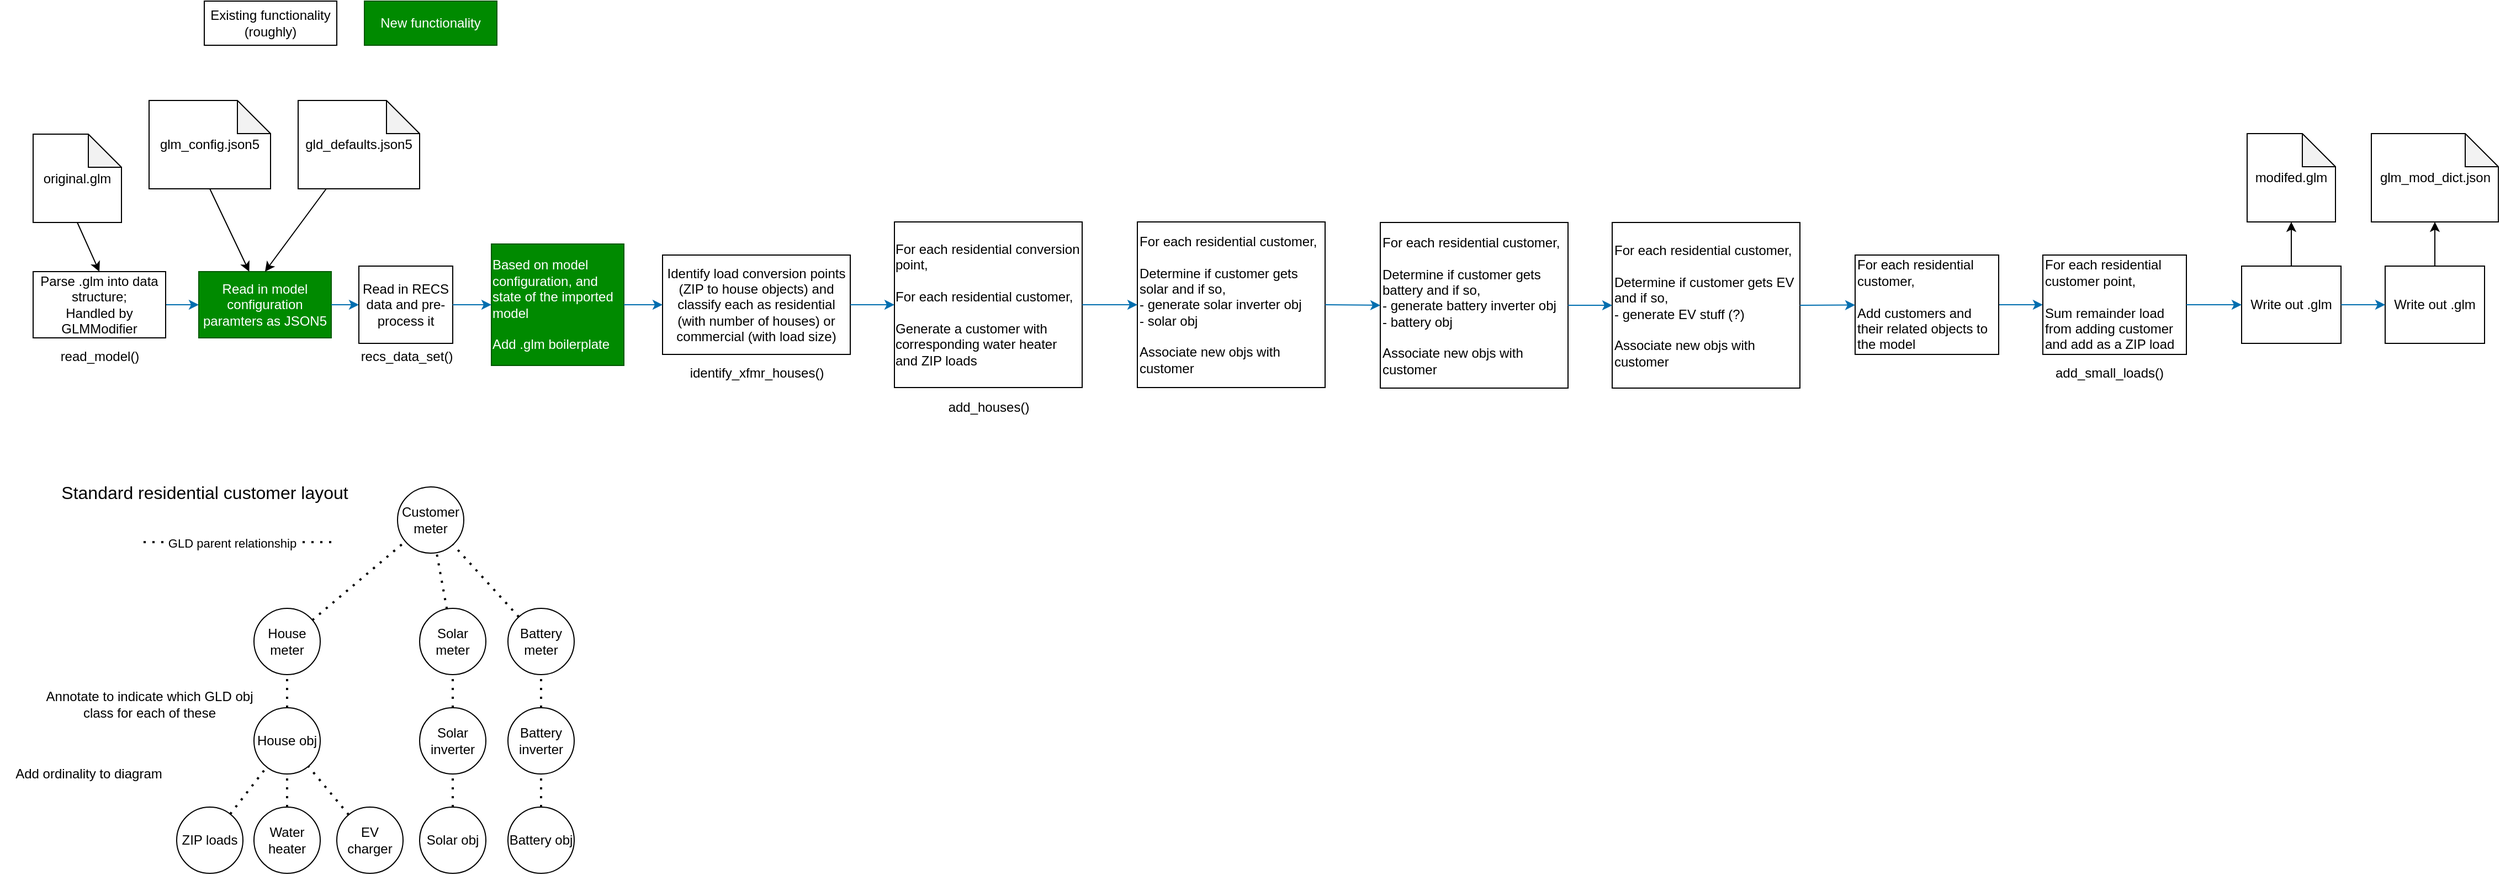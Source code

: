 <mxfile>
    <diagram id="M40tJBM27hI6XAPLBgmJ" name="Page-1">
        <mxGraphModel dx="987" dy="672" grid="1" gridSize="10" guides="1" tooltips="1" connect="1" arrows="1" fold="1" page="1" pageScale="1" pageWidth="10000" pageHeight="10000" math="0" shadow="0">
            <root>
                <mxCell id="0"/>
                <mxCell id="1" parent="0"/>
                <mxCell id="4" style="edgeStyle=none;html=1;exitX=1;exitY=0.5;exitDx=0;exitDy=0;entryX=0;entryY=0.5;entryDx=0;entryDy=0;fillColor=#1ba1e2;strokeColor=#006EAF;" parent="1" source="2" target="35" edge="1">
                    <mxGeometry relative="1" as="geometry"/>
                </mxCell>
                <mxCell id="2" value="Parse .glm into data structure;&lt;br&gt;Handled by GLMModifier" style="rounded=0;whiteSpace=wrap;html=1;" parent="1" vertex="1">
                    <mxGeometry x="170" y="275" width="120" height="60" as="geometry"/>
                </mxCell>
                <mxCell id="3" value="Identify load conversion points (ZIP to house objects) and classify each as residential (with number of houses) or commercial (with load size)" style="rounded=0;whiteSpace=wrap;html=1;" parent="1" vertex="1">
                    <mxGeometry x="740" y="260" width="170" height="90" as="geometry"/>
                </mxCell>
                <mxCell id="6" style="edgeStyle=none;html=1;exitX=1;exitY=0.5;exitDx=0;exitDy=0;fillColor=#1ba1e2;strokeColor=#006EAF;entryX=0;entryY=0.5;entryDx=0;entryDy=0;" parent="1" source="3" target="85" edge="1">
                    <mxGeometry relative="1" as="geometry">
                        <mxPoint x="880" y="430" as="sourcePoint"/>
                        <mxPoint x="960" y="430" as="targetPoint"/>
                    </mxGeometry>
                </mxCell>
                <mxCell id="8" style="edgeStyle=none;html=1;fillColor=#1ba1e2;strokeColor=#006EAF;entryX=0;entryY=0.5;entryDx=0;entryDy=0;" parent="1" target="40" edge="1">
                    <mxGeometry relative="1" as="geometry">
                        <mxPoint x="1950" y="305" as="sourcePoint"/>
                        <mxPoint x="2300" y="300.5" as="targetPoint"/>
                    </mxGeometry>
                </mxCell>
                <mxCell id="32" style="edgeStyle=none;html=1;exitX=0.5;exitY=0.5;exitDx=0;exitDy=0;exitPerimeter=0;" parent="1" source="25" target="31" edge="1">
                    <mxGeometry relative="1" as="geometry"/>
                </mxCell>
                <mxCell id="25" value="Write out .glm" style="rounded=0;whiteSpace=wrap;html=1;" parent="1" vertex="1">
                    <mxGeometry x="2170" y="270" width="90" height="70" as="geometry"/>
                </mxCell>
                <mxCell id="31" value="modifed.glm" style="shape=note;whiteSpace=wrap;html=1;backgroundOutline=1;darkOpacity=0.05;" parent="1" vertex="1">
                    <mxGeometry x="2175" y="150" width="80" height="80" as="geometry"/>
                </mxCell>
                <mxCell id="33" value="original.glm" style="shape=note;whiteSpace=wrap;html=1;backgroundOutline=1;darkOpacity=0.05;" parent="1" vertex="1">
                    <mxGeometry x="170" y="150.5" width="80" height="80" as="geometry"/>
                </mxCell>
                <mxCell id="34" style="edgeStyle=none;html=1;exitX=0.5;exitY=1;exitDx=0;exitDy=0;entryX=0.5;entryY=0;entryDx=0;entryDy=0;exitPerimeter=0;" parent="1" source="33" target="2" edge="1">
                    <mxGeometry relative="1" as="geometry">
                        <mxPoint x="420" y="160" as="sourcePoint"/>
                        <mxPoint x="480" y="160" as="targetPoint"/>
                    </mxGeometry>
                </mxCell>
                <mxCell id="35" value="Read in model configuration paramters as JSON5" style="rounded=0;whiteSpace=wrap;html=1;fillColor=#008a00;fontColor=#ffffff;strokeColor=#005700;" parent="1" vertex="1">
                    <mxGeometry x="320" y="275" width="120" height="60" as="geometry"/>
                </mxCell>
                <mxCell id="37" style="edgeStyle=none;html=1;fillColor=#1ba1e2;strokeColor=#006EAF;entryX=0;entryY=0.5;entryDx=0;entryDy=0;" parent="1" target="81" edge="1">
                    <mxGeometry relative="1" as="geometry">
                        <mxPoint x="440" y="305" as="sourcePoint"/>
                        <mxPoint x="480" y="305" as="targetPoint"/>
                    </mxGeometry>
                </mxCell>
                <mxCell id="38" value="glm_config.json5" style="shape=note;whiteSpace=wrap;html=1;backgroundOutline=1;darkOpacity=0.05;" parent="1" vertex="1">
                    <mxGeometry x="275" y="120" width="110" height="80" as="geometry"/>
                </mxCell>
                <mxCell id="39" style="edgeStyle=none;html=1;exitX=0.5;exitY=1;exitDx=0;exitDy=0;exitPerimeter=0;" parent="1" source="38" target="35" edge="1">
                    <mxGeometry relative="1" as="geometry">
                        <mxPoint x="240" y="240" as="sourcePoint"/>
                        <mxPoint x="240" y="285" as="targetPoint"/>
                    </mxGeometry>
                </mxCell>
                <mxCell id="40" value="For each residential customer point,&lt;br&gt;&lt;br&gt;&lt;div style=&quot;&quot;&gt;&lt;span style=&quot;background-color: initial;&quot;&gt;Sum remainder load from adding customer and add as a ZIP load&lt;/span&gt;&lt;/div&gt;" style="rounded=0;whiteSpace=wrap;html=1;align=left;" parent="1" vertex="1">
                    <mxGeometry x="1990" y="260" width="130" height="90" as="geometry"/>
                </mxCell>
                <mxCell id="42" value="New functionality" style="rounded=0;whiteSpace=wrap;html=1;fillColor=#008a00;fontColor=#ffffff;strokeColor=#005700;" parent="1" vertex="1">
                    <mxGeometry x="470" y="30" width="120" height="40" as="geometry"/>
                </mxCell>
                <mxCell id="43" value="Existing functionality (roughly)" style="rounded=0;whiteSpace=wrap;html=1;" parent="1" vertex="1">
                    <mxGeometry x="325" y="30" width="120" height="40" as="geometry"/>
                </mxCell>
                <mxCell id="44" value="Customer meter" style="ellipse;whiteSpace=wrap;html=1;aspect=fixed;" parent="1" vertex="1">
                    <mxGeometry x="500" y="470" width="60" height="60" as="geometry"/>
                </mxCell>
                <mxCell id="45" value="House meter" style="ellipse;whiteSpace=wrap;html=1;aspect=fixed;" parent="1" vertex="1">
                    <mxGeometry x="370" y="580" width="60" height="60" as="geometry"/>
                </mxCell>
                <mxCell id="46" value="Solar meter" style="ellipse;whiteSpace=wrap;html=1;aspect=fixed;" parent="1" vertex="1">
                    <mxGeometry x="520" y="580" width="60" height="60" as="geometry"/>
                </mxCell>
                <mxCell id="47" value="Battery meter" style="ellipse;whiteSpace=wrap;html=1;aspect=fixed;" parent="1" vertex="1">
                    <mxGeometry x="600" y="580" width="60" height="60" as="geometry"/>
                </mxCell>
                <mxCell id="49" value="" style="endArrow=none;dashed=1;html=1;dashPattern=1 3;strokeWidth=2;" parent="1" source="45" target="44" edge="1">
                    <mxGeometry width="50" height="50" relative="1" as="geometry">
                        <mxPoint x="660" y="500" as="sourcePoint"/>
                        <mxPoint x="710" y="450" as="targetPoint"/>
                    </mxGeometry>
                </mxCell>
                <mxCell id="51" value="" style="endArrow=none;dashed=1;html=1;dashPattern=1 3;strokeWidth=2;" parent="1" source="46" target="44" edge="1">
                    <mxGeometry width="50" height="50" relative="1" as="geometry">
                        <mxPoint x="432.958" y="600.689" as="sourcePoint"/>
                        <mxPoint x="517.098" y="529.378" as="targetPoint"/>
                    </mxGeometry>
                </mxCell>
                <mxCell id="52" value="" style="endArrow=none;dashed=1;html=1;dashPattern=1 3;strokeWidth=2;" parent="1" source="47" target="44" edge="1">
                    <mxGeometry width="50" height="50" relative="1" as="geometry">
                        <mxPoint x="442.958" y="610.689" as="sourcePoint"/>
                        <mxPoint x="527.098" y="539.378" as="targetPoint"/>
                    </mxGeometry>
                </mxCell>
                <mxCell id="54" value="" style="endArrow=none;dashed=1;html=1;dashPattern=1 3;strokeWidth=2;" parent="1" edge="1">
                    <mxGeometry width="50" height="50" relative="1" as="geometry">
                        <mxPoint x="270" y="520" as="sourcePoint"/>
                        <mxPoint x="440" y="520" as="targetPoint"/>
                    </mxGeometry>
                </mxCell>
                <mxCell id="55" value="GLD parent relationship" style="edgeLabel;html=1;align=center;verticalAlign=middle;resizable=0;points=[];" parent="54" vertex="1" connectable="0">
                    <mxGeometry x="-0.517" y="2" relative="1" as="geometry">
                        <mxPoint x="39" y="3" as="offset"/>
                    </mxGeometry>
                </mxCell>
                <mxCell id="56" value="House obj" style="ellipse;whiteSpace=wrap;html=1;aspect=fixed;" parent="1" vertex="1">
                    <mxGeometry x="370" y="670" width="60" height="60" as="geometry"/>
                </mxCell>
                <mxCell id="57" value="ZIP loads" style="ellipse;whiteSpace=wrap;html=1;aspect=fixed;" parent="1" vertex="1">
                    <mxGeometry x="300" y="760" width="60" height="60" as="geometry"/>
                </mxCell>
                <mxCell id="58" value="Water heater" style="ellipse;whiteSpace=wrap;html=1;aspect=fixed;" parent="1" vertex="1">
                    <mxGeometry x="370" y="760" width="60" height="60" as="geometry"/>
                </mxCell>
                <mxCell id="59" value="" style="endArrow=none;dashed=1;html=1;dashPattern=1 3;strokeWidth=2;" parent="1" source="56" target="45" edge="1">
                    <mxGeometry width="50" height="50" relative="1" as="geometry">
                        <mxPoint x="432.958" y="600.689" as="sourcePoint"/>
                        <mxPoint x="517.098" y="529.378" as="targetPoint"/>
                    </mxGeometry>
                </mxCell>
                <mxCell id="60" value="" style="endArrow=none;dashed=1;html=1;dashPattern=1 3;strokeWidth=2;" parent="1" source="57" target="56" edge="1">
                    <mxGeometry width="50" height="50" relative="1" as="geometry">
                        <mxPoint x="442.958" y="610.689" as="sourcePoint"/>
                        <mxPoint x="527.098" y="539.378" as="targetPoint"/>
                    </mxGeometry>
                </mxCell>
                <mxCell id="62" value="" style="endArrow=none;dashed=1;html=1;dashPattern=1 3;strokeWidth=2;" parent="1" source="58" target="56" edge="1">
                    <mxGeometry width="50" height="50" relative="1" as="geometry">
                        <mxPoint x="452.958" y="620.689" as="sourcePoint"/>
                        <mxPoint x="537.098" y="549.378" as="targetPoint"/>
                    </mxGeometry>
                </mxCell>
                <mxCell id="64" value="Solar inverter" style="ellipse;whiteSpace=wrap;html=1;aspect=fixed;" parent="1" vertex="1">
                    <mxGeometry x="520" y="670" width="60" height="60" as="geometry"/>
                </mxCell>
                <mxCell id="65" value="Battery inverter" style="ellipse;whiteSpace=wrap;html=1;aspect=fixed;" parent="1" vertex="1">
                    <mxGeometry x="600" y="670" width="60" height="60" as="geometry"/>
                </mxCell>
                <mxCell id="67" value="" style="endArrow=none;dashed=1;html=1;dashPattern=1 3;strokeWidth=2;" parent="1" source="64" target="46" edge="1">
                    <mxGeometry width="50" height="50" relative="1" as="geometry">
                        <mxPoint x="572.339" y="592.655" as="sourcePoint"/>
                        <mxPoint x="597.586" y="537.311" as="targetPoint"/>
                    </mxGeometry>
                </mxCell>
                <mxCell id="68" value="" style="endArrow=none;dashed=1;html=1;dashPattern=1 3;strokeWidth=2;" parent="1" source="65" target="47" edge="1">
                    <mxGeometry width="50" height="50" relative="1" as="geometry">
                        <mxPoint x="582.339" y="602.655" as="sourcePoint"/>
                        <mxPoint x="607.586" y="547.311" as="targetPoint"/>
                    </mxGeometry>
                </mxCell>
                <mxCell id="70" value="Solar obj" style="ellipse;whiteSpace=wrap;html=1;aspect=fixed;" parent="1" vertex="1">
                    <mxGeometry x="520" y="760" width="60" height="60" as="geometry"/>
                </mxCell>
                <mxCell id="71" value="Battery obj" style="ellipse;whiteSpace=wrap;html=1;aspect=fixed;" parent="1" vertex="1">
                    <mxGeometry x="600" y="760" width="60" height="60" as="geometry"/>
                </mxCell>
                <mxCell id="72" value="" style="endArrow=none;dashed=1;html=1;dashPattern=1 3;strokeWidth=2;" parent="1" source="70" target="64" edge="1">
                    <mxGeometry width="50" height="50" relative="1" as="geometry">
                        <mxPoint x="560" y="680" as="sourcePoint"/>
                        <mxPoint x="560" y="700" as="targetPoint"/>
                    </mxGeometry>
                </mxCell>
                <mxCell id="73" value="" style="endArrow=none;dashed=1;html=1;dashPattern=1 3;strokeWidth=2;" parent="1" source="71" target="65" edge="1">
                    <mxGeometry width="50" height="50" relative="1" as="geometry">
                        <mxPoint x="570" y="690" as="sourcePoint"/>
                        <mxPoint x="570" y="660" as="targetPoint"/>
                    </mxGeometry>
                </mxCell>
                <mxCell id="74" value="&lt;font style=&quot;font-size: 16px;&quot;&gt;Standard residential customer layout&lt;/font&gt;" style="text;html=1;align=center;verticalAlign=middle;resizable=0;points=[];autosize=1;strokeColor=none;fillColor=none;" parent="1" vertex="1">
                    <mxGeometry x="185" y="460" width="280" height="30" as="geometry"/>
                </mxCell>
                <mxCell id="76" value="&lt;font style=&quot;font-size: 12px;&quot;&gt;add_small_loads()&lt;/font&gt;" style="text;html=1;align=center;verticalAlign=middle;resizable=0;points=[];autosize=1;strokeColor=none;fillColor=none;fontSize=16;" parent="1" vertex="1">
                    <mxGeometry x="1990" y="350" width="120" height="30" as="geometry"/>
                </mxCell>
                <mxCell id="77" value="&lt;span style=&quot;font-size: 12px;&quot;&gt;add_houses()&lt;/span&gt;" style="text;html=1;align=center;verticalAlign=middle;resizable=0;points=[];autosize=1;strokeColor=none;fillColor=none;fontSize=16;" parent="1" vertex="1">
                    <mxGeometry x="985" y="380.5" width="100" height="30" as="geometry"/>
                </mxCell>
                <mxCell id="78" value="&lt;span style=&quot;font-size: 12px;&quot;&gt;identify_xfmr_houses()&lt;/span&gt;" style="text;html=1;align=center;verticalAlign=middle;resizable=0;points=[];autosize=1;strokeColor=none;fillColor=none;fontSize=16;" parent="1" vertex="1">
                    <mxGeometry x="755" y="350" width="140" height="30" as="geometry"/>
                </mxCell>
                <mxCell id="79" value="&lt;div style=&quot;text-align: left;&quot;&gt;&lt;span style=&quot;background-color: initial;&quot;&gt;Based on model configuration, and state of the imported model&lt;/span&gt;&lt;/div&gt;&lt;div style=&quot;text-align: left;&quot;&gt;&lt;span style=&quot;background-color: initial;&quot;&gt;&lt;br&gt;&lt;/span&gt;&lt;/div&gt;&lt;div style=&quot;text-align: left;&quot;&gt;&lt;span style=&quot;background-color: initial;&quot;&gt;Add .glm boilerplate&lt;/span&gt;&lt;/div&gt;" style="rounded=0;whiteSpace=wrap;html=1;fillColor=#008a00;fontColor=#ffffff;strokeColor=#005700;" parent="1" vertex="1">
                    <mxGeometry x="585" y="250" width="120" height="110" as="geometry"/>
                </mxCell>
                <mxCell id="80" style="edgeStyle=none;html=1;exitX=1;exitY=0.5;exitDx=0;exitDy=0;fillColor=#1ba1e2;strokeColor=#006EAF;entryX=0;entryY=0.5;entryDx=0;entryDy=0;" parent="1" source="79" target="3" edge="1">
                    <mxGeometry relative="1" as="geometry">
                        <mxPoint x="450" y="315" as="sourcePoint"/>
                        <mxPoint x="585" y="315" as="targetPoint"/>
                    </mxGeometry>
                </mxCell>
                <mxCell id="81" value="Read in RECS data and pre-process it" style="rounded=0;whiteSpace=wrap;html=1;" parent="1" vertex="1">
                    <mxGeometry x="465" y="270" width="85" height="70" as="geometry"/>
                </mxCell>
                <mxCell id="82" style="edgeStyle=none;html=1;fillColor=#1ba1e2;strokeColor=#006EAF;entryX=0;entryY=0.5;entryDx=0;entryDy=0;exitX=1;exitY=0.5;exitDx=0;exitDy=0;" parent="1" source="81" target="79" edge="1">
                    <mxGeometry relative="1" as="geometry">
                        <mxPoint x="450" y="315" as="sourcePoint"/>
                        <mxPoint x="475" y="315" as="targetPoint"/>
                    </mxGeometry>
                </mxCell>
                <mxCell id="83" value="&lt;span style=&quot;font-size: 12px;&quot;&gt;recs_data_set()&lt;/span&gt;" style="text;html=1;align=center;verticalAlign=middle;resizable=0;points=[];autosize=1;strokeColor=none;fillColor=none;fontSize=16;" parent="1" vertex="1">
                    <mxGeometry x="452.5" y="335" width="110" height="30" as="geometry"/>
                </mxCell>
                <mxCell id="84" value="&lt;span style=&quot;font-size: 12px;&quot;&gt;read_model()&lt;/span&gt;" style="text;html=1;align=center;verticalAlign=middle;resizable=0;points=[];autosize=1;strokeColor=none;fillColor=none;fontSize=16;" parent="1" vertex="1">
                    <mxGeometry x="185" y="335" width="90" height="30" as="geometry"/>
                </mxCell>
                <mxCell id="85" value="&lt;div style=&quot;text-align: left;&quot;&gt;&lt;span style=&quot;background-color: initial;&quot;&gt;For each residential conversion point,&lt;/span&gt;&lt;/div&gt;&lt;div style=&quot;text-align: left;&quot;&gt;&lt;br&gt;&lt;/div&gt;&lt;div style=&quot;text-align: left;&quot;&gt;&lt;span style=&quot;background-color: initial;&quot;&gt;For each residential customer,&lt;/span&gt;&lt;/div&gt;&lt;div style=&quot;text-align: left;&quot;&gt;&lt;br&gt;&lt;/div&gt;&lt;div style=&quot;text-align: left;&quot;&gt;&lt;span style=&quot;background-color: initial;&quot;&gt;Generate a customer with corresponding water heater and ZIP loads&lt;/span&gt;&lt;/div&gt;" style="rounded=0;whiteSpace=wrap;html=1;" parent="1" vertex="1">
                    <mxGeometry x="950" y="230" width="170" height="150" as="geometry"/>
                </mxCell>
                <mxCell id="86" value="&lt;div style=&quot;&quot;&gt;&lt;span style=&quot;background-color: initial;&quot;&gt;For each residential customer,&lt;/span&gt;&lt;/div&gt;&lt;div style=&quot;&quot;&gt;&lt;span style=&quot;background-color: initial;&quot;&gt;&lt;br&gt;&lt;/span&gt;&lt;/div&gt;&lt;div style=&quot;&quot;&gt;Determine if customer gets solar and if so,&amp;nbsp;&lt;/div&gt;&lt;div style=&quot;&quot;&gt;- generate solar inverter obj&amp;nbsp;&lt;/div&gt;&lt;div style=&quot;&quot;&gt;- solar obj&lt;/div&gt;&lt;div style=&quot;&quot;&gt;&lt;br&gt;&lt;/div&gt;&lt;div style=&quot;&quot;&gt;Associate new objs with customer&lt;/div&gt;" style="rounded=0;whiteSpace=wrap;html=1;align=left;" parent="1" vertex="1">
                    <mxGeometry x="1170" y="230" width="170" height="150" as="geometry"/>
                </mxCell>
                <mxCell id="87" style="edgeStyle=none;html=1;exitX=1;exitY=0.5;exitDx=0;exitDy=0;fillColor=#1ba1e2;strokeColor=#006EAF;entryX=0;entryY=0.5;entryDx=0;entryDy=0;" parent="1" source="85" target="86" edge="1">
                    <mxGeometry relative="1" as="geometry">
                        <mxPoint x="920" y="315" as="sourcePoint"/>
                        <mxPoint x="960" y="315" as="targetPoint"/>
                    </mxGeometry>
                </mxCell>
                <mxCell id="88" value="&lt;div style=&quot;&quot;&gt;&lt;span style=&quot;background-color: initial;&quot;&gt;For each residential customer,&lt;/span&gt;&lt;/div&gt;&lt;div style=&quot;&quot;&gt;&lt;span style=&quot;background-color: initial;&quot;&gt;&lt;br&gt;&lt;/span&gt;&lt;/div&gt;&lt;div style=&quot;&quot;&gt;Determine if customer gets battery and if so,&amp;nbsp;&lt;/div&gt;&lt;div style=&quot;&quot;&gt;- generate battery inverter obj&amp;nbsp;&lt;/div&gt;&lt;div style=&quot;&quot;&gt;- battery obj&lt;/div&gt;&lt;div style=&quot;&quot;&gt;&lt;br&gt;&lt;/div&gt;&lt;div style=&quot;&quot;&gt;Associate new objs with customer&lt;/div&gt;" style="rounded=0;whiteSpace=wrap;html=1;align=left;" parent="1" vertex="1">
                    <mxGeometry x="1390" y="230.5" width="170" height="150" as="geometry"/>
                </mxCell>
                <mxCell id="89" style="edgeStyle=none;html=1;exitX=1;exitY=0.5;exitDx=0;exitDy=0;fillColor=#1ba1e2;strokeColor=#006EAF;entryX=0;entryY=0.5;entryDx=0;entryDy=0;" parent="1" source="86" target="88" edge="1">
                    <mxGeometry relative="1" as="geometry">
                        <mxPoint x="1340" y="300.5" as="sourcePoint"/>
                        <mxPoint x="1390" y="300" as="targetPoint"/>
                    </mxGeometry>
                </mxCell>
                <mxCell id="91" value="&lt;div style=&quot;&quot;&gt;&lt;span style=&quot;background-color: initial;&quot;&gt;For each residential customer,&lt;/span&gt;&lt;/div&gt;&lt;div style=&quot;&quot;&gt;&lt;span style=&quot;background-color: initial;&quot;&gt;&lt;br&gt;&lt;/span&gt;&lt;/div&gt;&lt;div style=&quot;&quot;&gt;Determine if customer gets EV and if so,&amp;nbsp;&lt;/div&gt;&lt;div style=&quot;&quot;&gt;- generate EV stuff (?)&lt;/div&gt;&lt;div style=&quot;&quot;&gt;&lt;br&gt;&lt;/div&gt;&lt;div style=&quot;&quot;&gt;Associate new objs with customer&lt;/div&gt;" style="rounded=0;whiteSpace=wrap;html=1;align=left;" parent="1" vertex="1">
                    <mxGeometry x="1600" y="230.5" width="170" height="150" as="geometry"/>
                </mxCell>
                <mxCell id="92" style="edgeStyle=none;html=1;exitX=1;exitY=0.5;exitDx=0;exitDy=0;fillColor=#1ba1e2;strokeColor=#006EAF;" parent="1" source="88" target="91" edge="1">
                    <mxGeometry relative="1" as="geometry">
                        <mxPoint x="1350" y="315" as="sourcePoint"/>
                        <mxPoint x="1400" y="315.5" as="targetPoint"/>
                    </mxGeometry>
                </mxCell>
                <mxCell id="94" value="For each residential customer,&lt;br&gt;&lt;br&gt;Add customers and their related objects to the model" style="rounded=0;whiteSpace=wrap;html=1;align=left;" parent="1" vertex="1">
                    <mxGeometry x="1820" y="260" width="130" height="90" as="geometry"/>
                </mxCell>
                <mxCell id="95" style="edgeStyle=none;html=1;exitX=1;exitY=0.5;exitDx=0;exitDy=0;fillColor=#1ba1e2;strokeColor=#006EAF;" parent="1" source="91" target="94" edge="1">
                    <mxGeometry relative="1" as="geometry">
                        <mxPoint x="1570" y="315.5" as="sourcePoint"/>
                        <mxPoint x="1610" y="315.5" as="targetPoint"/>
                    </mxGeometry>
                </mxCell>
                <mxCell id="96" style="edgeStyle=none;html=1;fillColor=#1ba1e2;strokeColor=#006EAF;" parent="1" target="25" edge="1">
                    <mxGeometry relative="1" as="geometry">
                        <mxPoint x="2120" y="305" as="sourcePoint"/>
                        <mxPoint x="2000" y="315" as="targetPoint"/>
                    </mxGeometry>
                </mxCell>
                <mxCell id="101" style="edgeStyle=none;html=1;entryX=0.5;entryY=1;entryDx=0;entryDy=0;entryPerimeter=0;" edge="1" parent="1" source="97" target="100">
                    <mxGeometry relative="1" as="geometry"/>
                </mxCell>
                <mxCell id="97" value="Write out .glm" style="rounded=0;whiteSpace=wrap;html=1;" vertex="1" parent="1">
                    <mxGeometry x="2300" y="270" width="90" height="70" as="geometry"/>
                </mxCell>
                <mxCell id="99" style="edgeStyle=none;html=1;fillColor=#1ba1e2;strokeColor=#006EAF;exitX=1;exitY=0.5;exitDx=0;exitDy=0;" edge="1" parent="1" source="25" target="97">
                    <mxGeometry relative="1" as="geometry">
                        <mxPoint x="2130" y="315" as="sourcePoint"/>
                        <mxPoint x="2180" y="315" as="targetPoint"/>
                    </mxGeometry>
                </mxCell>
                <mxCell id="100" value="glm_mod_dict.json" style="shape=note;whiteSpace=wrap;html=1;backgroundOutline=1;darkOpacity=0.05;" vertex="1" parent="1">
                    <mxGeometry x="2287.5" y="150" width="115" height="80" as="geometry"/>
                </mxCell>
                <mxCell id="102" value="EV charger" style="ellipse;whiteSpace=wrap;html=1;aspect=fixed;" vertex="1" parent="1">
                    <mxGeometry x="445" y="760" width="60" height="60" as="geometry"/>
                </mxCell>
                <mxCell id="103" value="" style="endArrow=none;dashed=1;html=1;dashPattern=1 3;strokeWidth=2;" edge="1" parent="1" source="102" target="56">
                    <mxGeometry width="50" height="50" relative="1" as="geometry">
                        <mxPoint x="358.343" y="776.261" as="sourcePoint"/>
                        <mxPoint x="391.582" y="733.681" as="targetPoint"/>
                    </mxGeometry>
                </mxCell>
                <mxCell id="104" value="&lt;br&gt;Annotate to indicate which GLD obj &lt;br&gt;class for each of these" style="text;html=1;align=center;verticalAlign=middle;resizable=0;points=[];autosize=1;strokeColor=none;fillColor=none;" vertex="1" parent="1">
                    <mxGeometry x="170" y="630" width="210" height="60" as="geometry"/>
                </mxCell>
                <mxCell id="106" style="edgeStyle=none;html=1;entryX=0.5;entryY=0;entryDx=0;entryDy=0;" edge="1" parent="1" source="105" target="35">
                    <mxGeometry relative="1" as="geometry"/>
                </mxCell>
                <mxCell id="105" value="gld_defaults.json5" style="shape=note;whiteSpace=wrap;html=1;backgroundOutline=1;darkOpacity=0.05;" vertex="1" parent="1">
                    <mxGeometry x="410" y="120" width="110" height="80" as="geometry"/>
                </mxCell>
                <mxCell id="107" value="Add ordinality to diagram" style="text;html=1;align=center;verticalAlign=middle;resizable=0;points=[];autosize=1;strokeColor=none;fillColor=none;" vertex="1" parent="1">
                    <mxGeometry x="140" y="715" width="160" height="30" as="geometry"/>
                </mxCell>
            </root>
        </mxGraphModel>
    </diagram>
</mxfile>